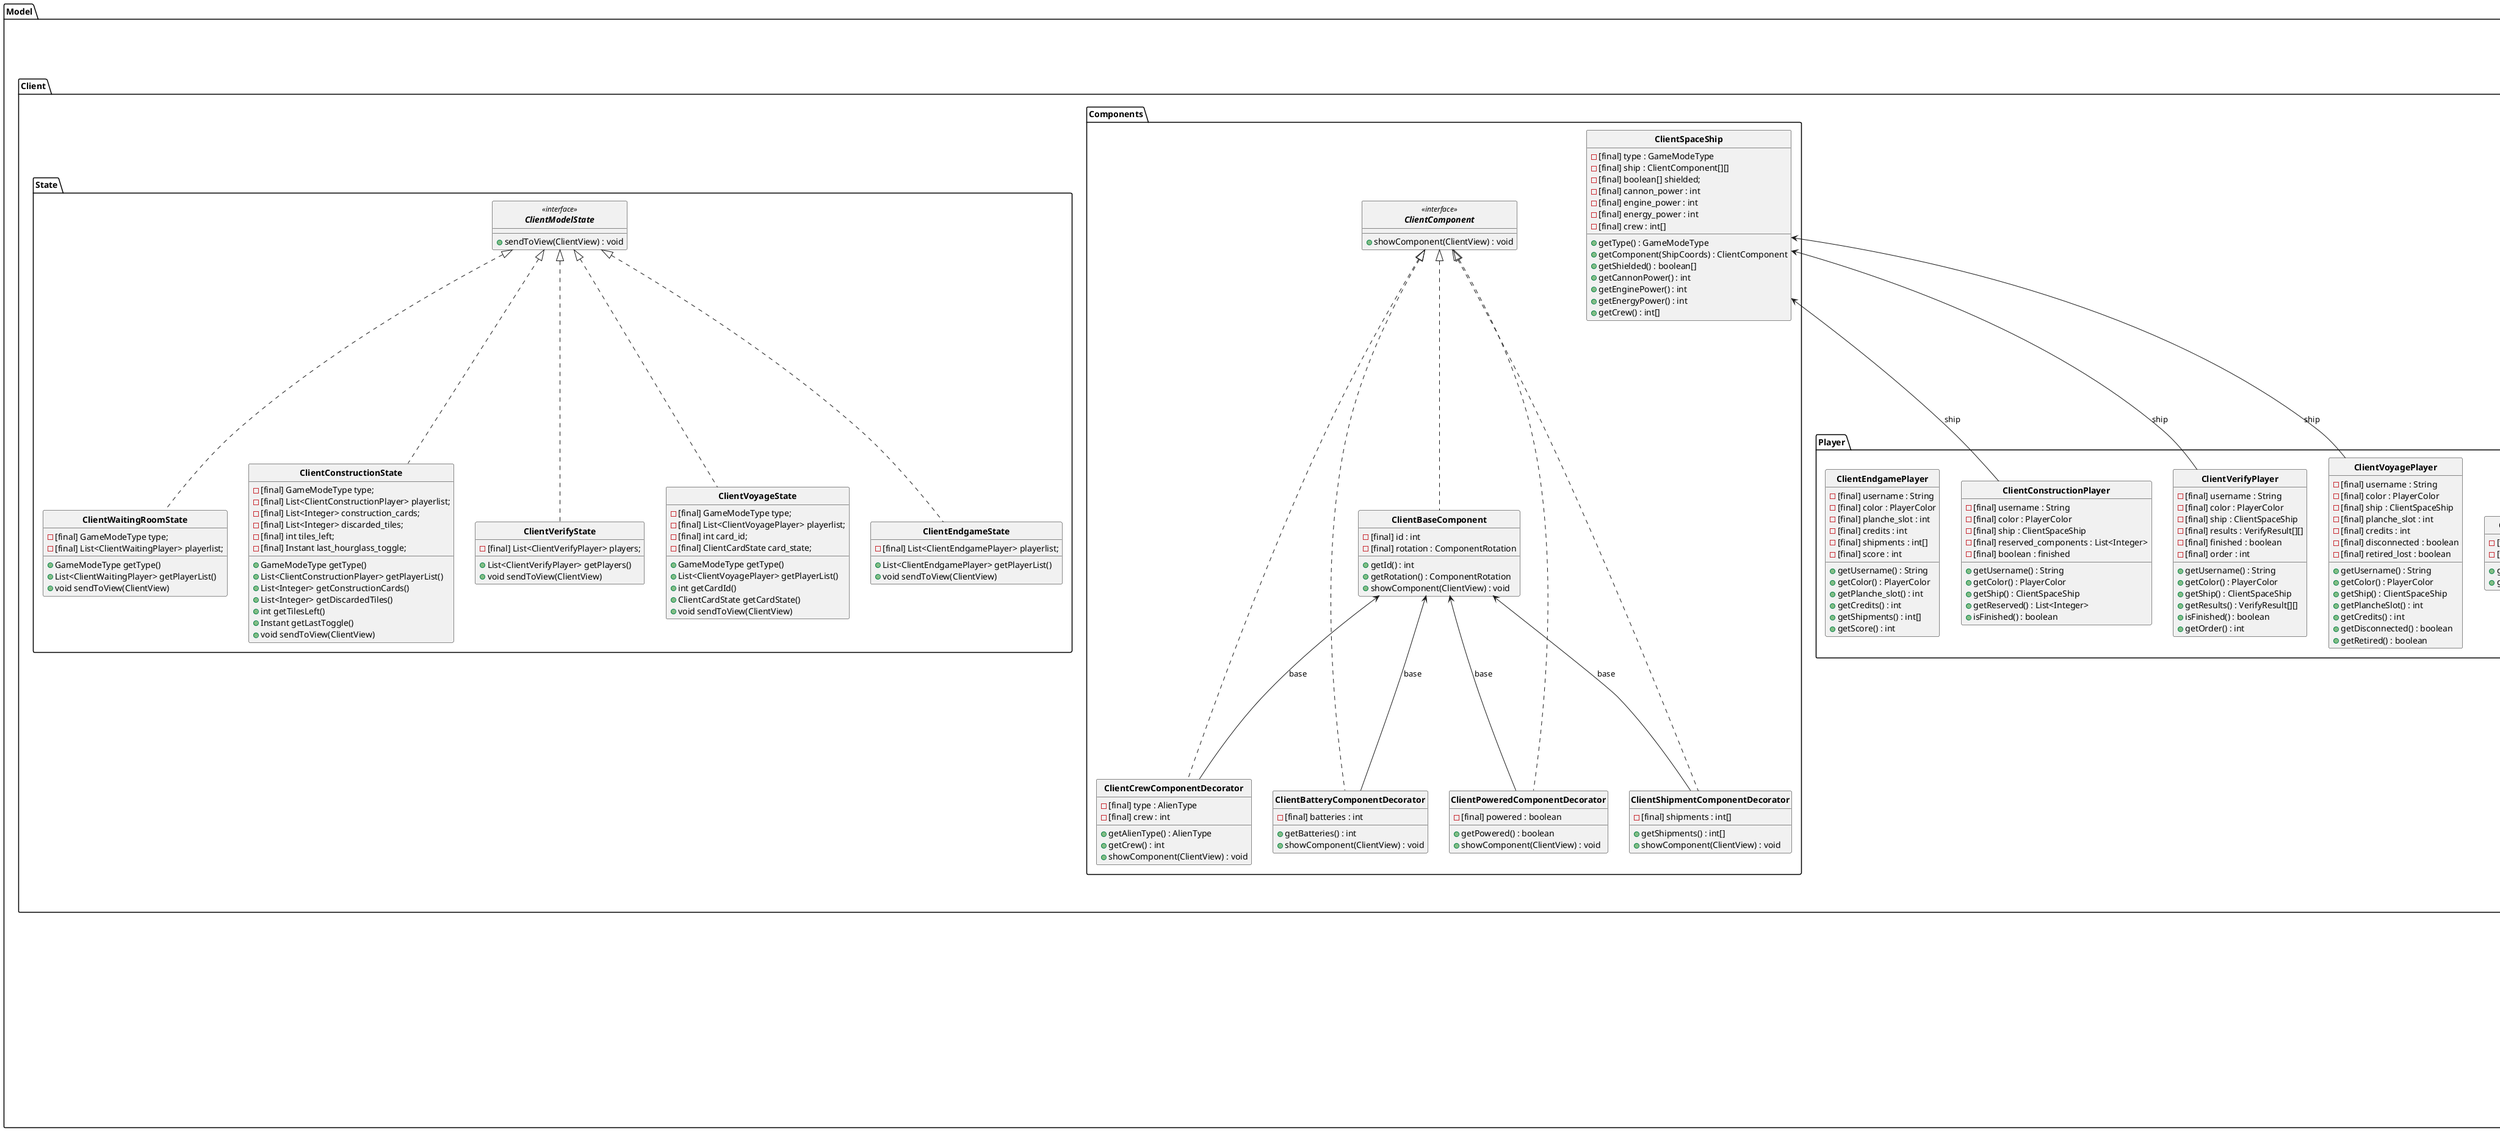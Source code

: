 @startuml controller
hide circle
skinparam classFontStyle bold
skinparam groupInheritance 1
set separator ::
skinparam classAttributeIconSize 12

package Model {

    package Cards {

        package State {

            abstract CardState {
                {field} [protected] state : VoyageState
                {method} + init() : void
                {method} + sendNotify() : void
                {method} + [abstract] validate() : void
                {method} +
                {method} + getNext()
            }

            class AbandonedShipAnnounceState {
                {field} [final] card : AbandonedShipCard
                {field} [final] list : List<Player>
                {field} responded : boolean
                {field} id : int
                {method} +
            }
        }

        package Utils {

            class CombatZoneSection {
                {field} [final] criteria : CombatZoneCriteria
                {field} [final] penalty : CombatZonePenalty
                {field} [final] amount : int
                {method} + getCriteria)() : CombatZoneCriteria
                {method} + getPenalty() : CombatZonePenalty
                {method} + getAmount() : int
            }

            class Planet {
                {field} [final] contains : int[]
                {field} [final] visited : boolean
                {method} + getContains() : int[]
                {method} + visit() : void
                {method} + getVisited() : boolean
            }
            
            class Projectile {
                {field} [final] direction : ProjectileDirection
                {field} [final] dimension : ProjectileDimension
                {field} [final] offset : int
                {method} + getDirection() : ProjectileDirection
                {method} + getDimension() : PrjectileDimension
                {method} + getOffset() : int
            }         

            class ProjectileArray {
                {field} [field] projectiles : List<Projectile>
                {method} + getProjectiles : List<Projectile>
            }
                
        }

        package Visitors {
            
            class ContainsLoaderVisitor {
                {field} [final] cargo : ShipmentType
                {method} + visit(StorageComponent) : void
                
            }
            
            class ContainsRemoveVisitor {
                {field} [final] searching : shipmentType
                {method} + visit(StorageComponent) : void
                {method} + visit(BatteryCompoent) : void
            }

            class CrewRemoveVisitor {
                {field} [final] ship : iSpaceShip
                {method} + visit(CabinComponent) : void
                {method} + visit(AlienLifeSupportComponent) : void
                {method} + visit(StartingCabinComponent) : void
            }

            class LargeMeteorVisitor {
                {field} d : ProjectileDirection
                {field} found_cannon : boolean
                {method} + visit(CannonComponent) : void
            }

        }

        interface iCard <<interface>> {
            {method} getId() : int
            {method} getDays() : int
            {method} getState(VoyageState) : CardState
            {method} getExhausted() : boolean
        }

        iCard^--Card
        abstract Card <<abstract>> {
            {field} id : int
            {field} days : int
            {field} exhausted : boolean
            {method} + getId() : int
            {method} + getDays() : int
            {method} + getExhausted() : boolean
            {method} [protected] exhaust() : void
        }

        Card^--AbandonedShipCard
        class AbandonedShipCard {
            {field} credits_gained : int
            {field} crew_lost : int
            {method} + getState(VoyageState) : CardState
            {method} + getCredits() : int
            {method} + getCrewLost() : int
            {method} + apply(VoyageState, Player, int) : void
        }

        Card^--AbandonedStationCard
        class AbandonedStationCard {
            {field} planet : Planet
            {field} crew : int
            {method} + getState(VoyageState) : CardState
            {method} + getPlanet() : Planet
            {method} + getCrewLost() : int
            {method} + apply(VoyageState, Player, int) : void
        }

        Card^--CombatZoneCard
        class CombatZoneCard {
            {field} sections : List<CombatZoneSection>
            {field} shots : ProjectileArray
            {method} + getState(VoyageState) : C
        }

        Card^--EpidemicCard
        class EpidemicCard {
            {method} + getState(VoyageState) : CardState
            {method} + apply(VoyageState, Player) : void
        }

        Card^--MeteorSwarmCard
        class MeteorSwarmCard {
            {field} meteorites : ProjectileArray
            {method} + getState(VoyageState) : CardState
            {method} + getMeteorites() : ProjectileArray
            {method} + apply(VoyageState, Projectile) : void
        }

        Card^--OpenSpaceCard
        class OpenSpaceCard {
            {method} + getState(VoyageState) : CardState
            {method} + apply(VoyageState, Player) : void
        }

        Card^--PiratesCard
        class PiratesCard {
            {field} [final] shots : ProjectileArray
            {field} [field] credits : int
            {field} [final] min_power : int
            {method} + getState(VoyageState) : CardState
            {method} + getCredits() : int
            {method} + getShots() : ProjectileArray
            {method} + apply(VoyageState, Player) : void
        }

        Card^--PlanetCard
        class PlanetCard {
            {field} [final] planets : List<Planet>
            {field} [final] left : int
            {method} + getState(VoyageState) : CardState
            {method} + getVisited() : List<boolean>
            {method} + getPlanet() : Planet
            {method} + getSize() : int
            {method} + apply(Player, int) : void
        }

        Card^--SlaversCard
        class SlaversCard {
            {field} [final] min_power : int
            {field} [final] crew_penalty : int
            {field} [final] credits : int
            {method} + getState(VoyageState) : CardState
            {method} + getCrewLost() : int
            {method} + getCredits() : int
            {method} + apply(VoyageState, Player) : void
        }

        class SmugglersCard {
            {field} [final] reward : planet
            {field} [final] cargo_taken : int
            {field} [field] min_power : int
            {method} + getState(VoyageState) : CardState
            {method} + getReward() : Planet
            {method} + getCargoPenalty() : int
            {method} + apply(player) : void
        }

        class StardustCard {
            {method} + getState(VoyageState) : CardState
            {method} + apply(VoyageState, Player) : void
        }
    }

    Components::Visitors::iVisitor .. ContainsLoaderVisitor
    Components::Visitors::iVisitor .. ContainsRemoveVisitor
    Components::Visitors::iVisitor .. CrewRemoveVisitor
    Components::Visitors::iVisitor .. LargeMeteorVisitor

    package Board {

        interface iCards <<interface>> {
            TODO
        }

        iCards^--Cards
        class Cards {
            TODO
        }

        interface iCommonBoard <<interface>> {
            TODO
        }

        iCommonBoard^..CommonBoard
        class CommonBoard {
            TODO
        }

        interface iPlanche <<interface>> {
            TODO
        }


        iPlanche^..Planche
        class Planche{
            TODO
        }

    }

    package Components {
        
        package Visitors {

            interface iVisitable <<interface>> {
                {method} + check(iVisitor) : void
            }

            interface iVisitor <<interface>> {
                {method} + visit(CabinComponent) : void
                {method} + visit(EngineComponent) : void
                {method} + visit(AlienLifeSupportComponent) : void
                {method} + visit(CannonComponent) : void
                {method} + visit(StorageComponent) : void
                {method} + visit(BatteryComponent) : void
                {method} + visit(ShieldComponent) : void
                {method} + visit(EmptyComponent) : void
                {method} + visit(StructuralComponent) : void
                {method} + visit(StartingCabinComponent) : void
            }





            iVisitor^..CabinVisitor
            class CabinVisitor {
                {field} type : AlienType
                {method} + getSupportedType() : AlienType
            }

            iVisitor^..EnergyVisitor
            class EnergyVisitor {
                TODO
            }

            iVisitor^..FreeSpaceVisitor
            class FreeSpaceVisitor {
                TODO
            }

            iVisitor^..SpaceShipUpdateVisitor
            class SpaceShipUpdateVisitor {
                TODO
            }
        
        }
        

        interface iBaseComponent <<interface>> {
            TODO
        }

        Visitors::iVisitable ^--BaseComponent
        iBaseComponent^--BaseComponent
        abstract BaseComponent <<abstract>> {
            TODO
        }

        BaseComponent^..AlienLifeSupportComponent
        class AlienLifeSupportComponent{
          
			{field} - type: AlienType
			{method} + check(iVisitor) : void
			{method} + getType() : AlienType
			
			{method} + onCreation(iSpaceShip ship) : void
			{method} + onDelete(iSpaceShip ship) : void
        }

        BaseComponent^..BatteryComponent
        class BatteryComponent {
			{field} - contains : int
			{field} - max : int
			{method} + check(iVisitor) : void
			{method} + putOne() : void
			{method} + takeOne() : void
			{method} + check(iVisitor): void
           
			{method} + onCreation(iSpaceShip ship) : void
			{method} + onDelete(iSpaceShip ship) : void
            

        }

        BaseComponent^..CabinComponent
        class CabinComponent{
			{field} - crew_number : int
			{field} - crew_type : AlienType
		   	{method} + check(iVisitor) : void
			{method} + getCrew() : int
			{method} + getCrewType() : AlienType			
			{method} + setCrew(iSpaceShip, int, AlienType)
			{method} + onCreation(iSpaceShip ship) : void
			{method} + onDelete(iSpaceShip ship) : void
        }

        BaseComponent^..StartingCabinComponent
        class StartingCabinComponent{
            {field} - color : PlayerColor
			{field} - crew_number : int
		   	{method} + check(iVisitor) : void
			{method} + getCrew() : int
			{method} + getCrewType() : AlienType		
			{method} + getColor() : PlayerColor
			{method} + setCrew(iSpaceShip, int, AlienType)
			{method} + onCreation(iSpaceShip ship) : void
			{method} + onDelete(iSpaceShip ship) : void
        }

        BaseComponent^..CannonComponent
        class CannonComponent{			
			{field} - max_power : int
			{field} - powered : boolean
			{field} - powerable : boolean
			{method} + check(iVisitor) : void
			{method} + verify(iSpaceShip ship) : boolean
			{method} + turnOn() : void
			{method} + turnOff() : void
			{method} + getCurrentPower() : int
			{method} + getPower() : int
			{method} + powerable() : boolean		
			{method} + onCreation(iSpaceShip ship) : void
			{method} + onDelete(iSpaceShip ship) : void
        }

        BaseComponent^..EmptyComponent
        class EmptyComponent{
			{method} + check(iVisitor) : void
			{method} + verify(iSpaceShip ship) : boolean
			{method} + getConnectors() : ConnectorType[]
			{method} + onCreation(iSpaceShip ship) : void
			{method} + onDelete(iSpaceShip ship) : void
        }

        BaseComponent^..EngineComponent
        class EngineComponent{
			{field} - max_power : int
			{field} - powered : boolean
			{field} - powerable : boolean
			{method} + check(iVisitor) : void
			{method} + turnOn() : void
			{method} + turnOff() : void
			{method} + getCurrentPower() : int
			{method} + getPower() : int
			{method} + powerable() : boolean		
			{method} + onCreation(iSpaceShip ship) : void
			{method} + onDelete(iSpaceShip ship) : void
        }

        BaseComponent^..ShieldComponent
        class ShieldComponent{
			{field} - powered : boolean
			{method} + check(iVisitor) : void
			{method} + turnOn() : void
			{method} + turnOff() : void
			{method} + getPowered() : boolean
			{method} + powerable() : boolean	
			{method} + onCreation(iSpaceShip ship) : void
			{method} + onDelete(iSpaceShip ship) : void
			{method} + getShield() : ShieldType
		}
        
		BaseComponent^..StorageComponent
        class StorageComponent{
            {field} - [final] shipment : int []
            {field} - [final] type : StorageType
            {field} - currently_full : int
            {method} + putIn(ShipmentType) : void
            {method} + takeOut(ShipmentType) : boolean
            {method} + howMany(ShipmentType) : int
            {method} + getFreeSpaces() : int
            {method} + getSpecial() : boolean
            {method} + getCapacity() : int
            {method} + onCreation(iSpaceShip) : void
			{method} + onDelete(iSpaceShip) : void
            {method} + check(iVisitor) : void
            {method} + getClientComponent() : ClientComponent

        }
        BaseComponent^..StructuralComponent
        class StructuralComponent{
            {method} + onCreation(iSpaceShip) : void
			{method} + onDelete(iSpaceShip) : void
            {method} + check(iVisitor) : void
            {method} + getClientComponent() : ClientComponent
        }

    }

    package Player {
        
        interface iSpaceShip <<interface>> {
            TODO
        }

        iSpaceShip^..SpaceShip
        class SpaceShip {
            TODO
        }

        ShipCoords <-- "1" Components::BaseComponent
        class ShipCoords{
            TODO
        }

    }

    package State {
        
        abstract GameState <<abstract>> {
            {field} # [final] model : ModelInstance 
            {field} # [final] type : GameModeType
            {field} # [final] count : PlayerCount
            {field} # [final] players : List<Player>
            {method} + [abstract] validate(ServerMessage message) : void
            {method} + [abstract] getNext() : GameState 
            {method} + [abstract] getClientState() : ClientModelState 
            {method} + init() : void : void
            {method} + transition() : void : void
            {method} + getCount() : void : PlayerCount
            {method} + getPlayer(PlayerColor) : void : Player
            {method} + getType() : void : GameModeType
            {method} + connect(ClientDescriptor client) : void
            {method} + disconnect(ClientDescriptor client) : void
            {method} + connect(Player) : void
            {method} + disconnect(Player) : void
            {method} + sendContinue(Player) : void
            {method} + putComponent(Player, ShipCoords coords) : void
            {method} + takeComponent(Player) : void
            {method} + takeDiscarded(Player, int id) : void
            {method} + discardComponent(Player, int id) : void
            {method} + toggleHourglass(Player) : void
            {method} + removeComponent(Player, ShipCoords coords) : void
            {method} + setCrewType(Player, ShipCoords coords, AlienType type) : void
            {method} + giveUp(Player) : void
            {method} + CardState getCardState(Player) : void
        }

        GameState ^... WaitingState
        class WaitingState {
            {field} - [final] connected : List<ClientDescriptor>
            {field} - [final] count : PlayerCount
            {method} + validate(ServerMessage message) : void
            {method} + getNext() : GameState 
            {method} + getClientState() : ClientModelState 
            {method} + init() : void : void
            {method} + connect(ClientDescriptor client) : void
            {method} + disconnect(ClientDescriptor client) : void
        }

        GameState ^... ConstructionState
        class ConstructionState {
            {field} - [final] construction_cards : List<Integer> 
            {field} - [final] voyage_deck : iCards 
            {field} - [final] building : List<Player> 
            {field} - [final] finished : List<Player> 
            {field} - [final] hourglass : ConstructionStateHourglass 
            {field} - current_tile : HashMap<Player, iBaseComponent> 
            {field} - hoarded_tile : HashMap<Player, List<iBaseComponent>> 
            {method} + validate(ServerMessage message) : void
            {method} + getNext() : GameState 
            {method} + getClientState() : ClientModelState 
            {method} + init() : void : void
            {method} + connect(Player) : void
            {method} + disconnect(Player) : void
            {method} + sendContinue(Player) : void
            {method} + putComponent(Player, ShipCoords coords) : void
            {method} + takeComponent(Player) : void
            {method} + takeDiscarded(Player, int id) : void
            {method} + discardComponent(Player, int id) : void
            {method} + toggleHourglass(Player) : void
        }

        GameState ^... VerifyState
        class VerifyState {
            {field} - [final] voyage_deck : iCards 
            {field} - [final] to_validate : List<Player>
            {field} - [final] finish_order : List<Player>
            {method} + validate(ServerMessage message) : void
            {method} + getNext() : GameState 
            {method} + getClientState() : ClientModelState 
            {method} + init() : void : void
            {method} + connect(Player) : void
            {method} + disconnect(Player) : void
            {method} + sendContinue(Player) : void
            {method} + removeComponent(Player, ShipCoords coords) : void
            {method} + setCrewType(Player, ShipCoords coords, AlienType type) : void
        }

        GameState ^... VoyageState
        class VoyageState {
            {field} - [final] planche : iPlanche 
            {field} - [final] voyage_deck : iCards 
            {field} - [final] to_give_up : List<Player> 
            {field} - card : iCard 
            {field} - state : CardState state
            {method} + validate(ServerMessage message) : void
            {method} + getNext() : GameState 
            {method} + getClientState() : ClientModelState 
            {method} + init() : void : void
            {method} + connect(Player) : void
            {method} + disconnect(Player) : void
            {method} + giveUp(Player) : void
            {method} + getCardState(Player) : CardState
            {method} + loseGame(Player) : void
            {method} + getAllConnectedPlayers() : List<Player> 
            {method} + etOrder(CardOrder) : List<Player> 
            {method} + findCriteria(CombatZoneCriteria) : Player
            {method} + getPlanche() : iPlanche 
            {method} + setCardState(CardState) : void
        }

        GameState ^... EndscreenState
        class EndscreenState {
            {field} - [final] awaiting : List<Player> 
            {field} - [final] order_arrival : List<Player> 
            {method} + validate(ServerMessage message) : void
            {method} + getNext() : GameState 
            {method} + getClientState() : ClientModelState 
            {method} + init() : void : void
            {method} + sendContinue(Player) : void
            {method} + disconnect(Player) : void
        }
        
    }


    State::GameState "1" <-- ModelInstance:state 
    class ModelInstance {
        {field} - [final] controller : ServerController 
        
        {method} + validate(ServerMessage message) : void
        {method} + startGame(List<Player> players) : void
        {method} + getState() : GameState
        {method} + setState(GameState new_state) : void
        {method} + connect(ClientDescriptor client) : void
        {method} + disconnect(ClientDescriptor client) : void
        {method} + kick(ClientDescriptor client) : void
    }

    package Client {
        
        package Card {
            
            interface ClientCardState <<interface>> {
                {method} + showCardState(ClientView) : void
            }

            ClientCardState ^.. ClientBaseCardState
            class ClientBaseCardState {
                {field} - [final] id : int
                {method} + showCardState(ClientView) : void
            }

            ClientCardState ^.. ClassAwaitConfirmCardStateDecorator
            ClientBaseCardState <-- ClassAwaitConfirmCardStateDecorator:base
            class ClassAwaitConfirmCardStateDecorator {
                {field} - [final] awaiting : List<PlayerColor> 
                {method} + getAwaiting() : List<PlayerColor> 
                {method} + showCardState(ClientView) : void
            }

            ClientCardState ^.. ClientCargoPenaltyCardStateDecorator
            ClientBaseCardState <-- ClientCargoPenaltyCardStateDecorator:base
            class ClientCargoPenaltyCardStateDecorator {
                {field} - [final] turn : PlayerColor 
                {field} - [final] shipments : int[] 
                {method} + getTurn() : PlayerColor 
                {method} + getShipments() : int[] 
                {method} + showCardState(ClientView) : void
            }
            
            ClientCardState ^.. ClientCargoRewardCardStateDecorator
            ClientBaseCardState <-- ClientCargoRewardCardStateDecorator:base
            class ClientCargoRewardCardStateDecorator { 
                {field} - [final] turn : PlayerColor 
                {field} - [final] days_taken : int 
                {field} - [final] shipments : int[] 
                {method} + getTurn() : PlayerColor 
                {method} + getShipments() : int[] 
                {method} + showCardState(ClientView) : void
            } 
            
            ClientCardState ^.. ClientCombatZoneIndexCardStateDecorator
            ClientBaseCardState <-- ClientCombatZoneIndexCardStateDecorator:base
            class ClientCombatZoneIndexCardStateDecorator {
                {field} - [final] index : int 
                {method} + getIndex() : int
                {method} + showCardState(ClientView) : void
            }
            
            ClientCardState ^.. ClientCreditsRewardCardStateDecorator
            ClientBaseCardState <-- ClientCreditsRewardCardStateDecorator:base
            class ClientCreditsRewardCardStateDecorator {
                {field} - [final] turn : PlayerColor 
                {field} - [final] credits : int 
                {field} - [final] days_taken : int 
                {method} + getTurn() : PlayerColor
                {method} + getCredits() : int
                {method} + getDaysTaken() : int 
                {method} + showCardState(ClientView) : void
            }
            
            ClientCardState ^.. ClientCrewPenaltyCardStateDecorator
            ClientBaseCardState <-- ClientCrewPenaltyCardStateDecorator:base
            class ClientCrewPenaltyCardStateDecorator {
                {field} - [final] turn : PlayerColor 
                {field} - [final] days_taken : int 
                {method} + getTurn() : PlayerColor
                {method} + getDaysTaken() : int
                {method} + showCardState(ClientView) : void
            }
            
            ClientCardState ^.. ClientLandingCardStateDecorator
            ClientBaseCardState <-- ClientLandingCardStateDecorator:base
            class ClientLandingCardStateDecorator {
                {field} - [final] turn : PlayerColor 
                {field} - [final] days_taken : int 
                {field} - [final] crew_needed: int 
                {field} - [final] available : List<Boolean>
                {method} + getTurn() : PlayerColor
                {method} + getDaysTaken() : int
                {method} + getCrewNeeded() : int
                {method} + getAvailable() : List<Boolean>
                {method} + showCardState(ClientView) : void
            }
            
            ClientCardState ^.. ClientMeteoriteCardStateDecorator 
            ClientBaseCardState <-- ClientMeteoriteCardStateDecorator :base
            class ClientMeteoriteCardStateDecorator  {
                {field} - [final] meteorite : Projectile
                {method} + getProjectile() : Projectile
                {method} + showCardState(ClientView) : void
            }

            ClientCardState ^.. ClientNewCenterCardStateDecorator
            ClientBaseCardState <-- ClientNewCenterCardStateDecorator:base
            class ClientNewCenterCardStateDecorator {
                {field} - [final] awaiting : List<PlayerColor>
                {method} + getAwaiting() : List<PlayerColor>
                {method} + showCardState(ClientView) : void
            }
            
            ClientCardState ^.. ClientProjectileCardStateDecorator
            ClientBaseCardState <-- ClientProjectileCardStateDecorator:base
            class ClientProjectileCardStateDecorator {
                {field} - [final] shot : Projectile
                {method} + getProjectile() : Projectile
                {method} + showCardState(ClientView) : void
            }
        
        }
        
        package Components {
            
            interface ClientComponent <<interface>> {
                {method} + showComponent(ClientView) : void
            }

            ClientComponent ^.. ClientBaseComponent
            class ClientBaseComponent {
                {field} - [final] id : int
                {field} - [final] rotation : ComponentRotation
                {method} + getId() : int 
                {method} + getRotation() : ComponentRotation 
                {method} + showComponent(ClientView) : void
            }
            
            ClientComponent ^.. ClientBatteryComponentDecorator
            ClientBaseComponent <-- ClientBatteryComponentDecorator:base
            class ClientBatteryComponentDecorator {
                {field} - [final] batteries : int
                {method} + getBatteries() : int
                {method} + showComponent(ClientView) : void
            }

            ClientComponent ^.. ClientCrewComponentDecorator
            ClientBaseComponent <-- ClientCrewComponentDecorator:base
            class ClientCrewComponentDecorator {
                {field} - [final] type : AlienType 
                {field} - [final] crew : int
                {method} + getAlienType() : AlienType
                {method} + getCrew() : int
                {method} + showComponent(ClientView) : void
            }

            ClientComponent ^.. ClientPoweredComponentDecorator 
            ClientBaseComponent <-- ClientPoweredComponentDecorator:base
            class ClientPoweredComponentDecorator {
                {field} - [final] powered : boolean
                {method} + getPowered() : boolean
                {method} + showComponent(ClientView) : void
            }

            ClientComponent ^.. ClientShipmentComponentDecorator
            ClientBaseComponent <-- ClientShipmentComponentDecorator:base
            class ClientShipmentComponentDecorator {
                {field} - [final] shipments : int[]
                {method} + getShipments() : int[]
                {method} + showComponent(ClientView) : void
            }

            class ClientSpaceShip {
                {field} - [final] type : GameModeType 
                {field} - [final] ship : ClientComponent[][] 
                {field} - [final] boolean[] shielded;
                {field} - [final] cannon_power : int
                {field} - [final] engine_power : int
                {field} - [final] energy_power : int
                {field} - [final] crew : int[]
                {method} + getType() : GameModeType
                {method} + getComponent(ShipCoords) : ClientComponent
                {method} + getShielded() : boolean[]
                {method} + getCannonPower() : int
                {method} + getEnginePower() : int
                {method} + getEnergyPower() : int
                {method} + getCrew() : int[]
            }

        }

        package Player {

            class ClientWaitingPlayer {
                {field} - [final] username : String
                {field} - [final] color : PlayerColor
                {method} + getUsername() : String
                {method} + getColor() : PlayerColor
            }
            
            ClientSpaceShip <-- ClientConstructionPlayer:ship
            class ClientConstructionPlayer {
                {field} - [final] username : String
                {field} - [final] color : PlayerColor
                {field} - [final] ship : ClientSpaceShip
                {field} - [final] reserved_components : List<Integer> 
                {field} - [final] boolean : finished
                {method} + getUsername() : String
                {method} + getColor() : PlayerColor
                {method} + getShip() : ClientSpaceShip
                {method} + getReserved() : List<Integer> 
                {method} + isFinished() : boolean
            }

            ClientSpaceShip <-- ClientVerifyPlayer:ship
            class ClientVerifyPlayer {
                {field} - [final] username : String
                {field} - [final] color : PlayerColor
                {field} - [final] ship : ClientSpaceShip
                {field} - [final] results : VerifyResult[][]
                {field} - [final] finished : boolean
                {field} - [final] order : int
                {method} + getUsername() : String
                {method} + getColor() : PlayerColor
                {method} + getShip() : ClientSpaceShip
                {method} + getResults() : VerifyResult[][] 
                {method} + isFinished() : boolean
                {method} + getOrder() : int
            }

            ClientSpaceShip <-- ClientVoyagePlayer:ship
            class ClientVoyagePlayer {
                {field} - [final] username : String
                {field} - [final] color : PlayerColor
                {field} - [final] ship : ClientSpaceShip
                {field} - [final] planche_slot : int
                {field} - [final] credits : int
                {field} - [final] disconnected : boolean
                {field} - [final] retired_lost : boolean
                {method} + getUsername() : String
                {method} + getColor() : PlayerColor
                {method} + getShip() : ClientSpaceShip
                {method} + getPlancheSlot() : int
                {method} + getCredits() : int
                {method} + getDisconnected() : boolean
                {method} + getRetired() : boolean
            }

            class ClientEndgamePlayer {
                {field} - [final] username : String
                {field} - [final] color : PlayerColor
                {field} - [final] planche_slot : int
                {field} - [final] credits : int
                {field} - [final] shipments : int[]
                {field} - [final] score : int
                {method} + getUsername() : String
                {method} + getColor() : PlayerColor
                {method} + getPlanche_slot() : int
                {method} + getCredits() : int
                {method} + getShipments() : int[]
                {method} + getScore() : int
            }

        }

        package State {
            
            interface ClientModelState <<interface>> {
                {method} + sendToView(ClientView) : void
            }

            ClientModelState ^.. ClientWaitingRoomState
            class ClientWaitingRoomState {
                {field} - [final] GameModeType type;
                {field} - [final] List<ClientWaitingPlayer> playerlist;
                {method} + GameModeType getType()
                {method} + List<ClientWaitingPlayer> getPlayerList()
                {method} + void sendToView(ClientView)
            }

            ClientModelState ^.. ClientConstructionState
            class ClientConstructionState {
                {field} - [final] GameModeType type;
                {field} - [final] List<ClientConstructionPlayer> playerlist;
                {field} - [final] List<Integer> construction_cards;
                {field} - [final] List<Integer> discarded_tiles;
                {field} - [final] int tiles_left;
                {field} - [final] Instant last_hourglass_toggle;
                {method} + GameModeType getType()
                {method} + List<ClientConstructionPlayer> getPlayerList()
                {method} + List<Integer> getConstructionCards()
                {method} + List<Integer> getDiscardedTiles()
                {method} + int getTilesLeft()
                {method} + Instant getLastToggle()
                {method} + void sendToView(ClientView)
            }

            ClientModelState ^.. ClientVerifyState
            class ClientVerifyState {
                {field} - [final] List<ClientVerifyPlayer> players;
                {method} + List<ClientVerifyPlayer> getPlayers()
                {method} + void sendToView(ClientView) 
            }

            ClientModelState ^.. ClientVoyageState
            class ClientVoyageState {
                {field} - [final] GameModeType type;
                {field} - [final] List<ClientVoyagePlayer> playerlist;
                {field} - [final] int card_id;
                {field} - [final] ClientCardState card_state;
                {method} + GameModeType getType()
                {method} + List<ClientVoyagePlayer> getPlayerList()
                {method} + int getCardId()
                {method} + ClientCardState getCardState()
                {method} + void sendToView(ClientView)
            }

            ClientModelState ^.. ClientEndgameState
            class ClientEndgameState {
                {field} - [final] List<ClientEndgamePlayer> playerlist;
                {method} + List<ClientEndgamePlayer> getPlayerList()
                {method} + void sendToView(ClientView)
            }

        }

    }
 
}


@enduml

'⠀⠀⠀⠀⠀⠀⠀⠀⠀⠀⢀⣤⣤⡀⠀⠀⠀⠀⠀⠀⠀⠀⠀⠀⠀⠀⠀⠀⣀⣀⡀⠀⠀⠀⠀⠀⠀⠀⠀⠀⠀⠀
'⠀⠀⠀⠀⠀⠀⠀⠀⠀⢀⣾⣿⣿⣿⡀⠀⠀⠀⠀⠀⠀⠀⠀⠀⠀⠀⠀⣼⣿⣿⣿⡄⠀⠀⠀⠀⠀⠀⠀⠀⠀⠀
'⠀⠀⠀⠀⠀⠀⠀⠀⢀⣾⣿⣿⣿⣿⣷⠀⠀⠀⠀⠀⠀⠀⠀⠀⠀⠀⣼⣿⣿⣿⣿⣿⡀⠀⠀⠀⠀⠀⠀⠀⠀⠀
'⠀⠀⠀⠀⠀⠀⠀⠀⣾⣿⣿⣿⣿⣿⣿⣧⠀⠀⠀⠀⠀⠀⠀⠀⠀⢰⣿⣿⣿⣿⣿⣿⣧⠀⠀⠀⠀⠀⠀⠀⠀⠀
'⠀⠀⠀⠀⠀⠀⠀⣼⣿⣿⣿⣿⣿⣿⣿⣿⣇⠀⠀⠀⠀⠀⠀⠀⢀⣿⣿⣿⣿⣿⣿⣿⣿⡆⠀⠀⠀⠀⠀⠀⠀⠀
'⠀⠀⠀⠀⠀⠀⢰⣿⣿⣿⣿⣿⣿⣿⣿⣿⣿⡄⠀⠀⠀⠀⠀⠀⣼⣿⣿⣿⣿⣿⣿⣿⣿⣷⠀⠀⠀⠀⠀⠀⠀⠀
'⠀⠀⠀⠀⠀⢀⣿⣿⣿⣿⣿⣿⣿⣿⣿⣿⣿⣧⠀⠀⠀⠀⠀⢰⣿⣿⣿⣿⣿⣿⣿⣿⣿⣿⡇⠀⠀⠀⠀⠀⠀⠀
'⠀⠀⠀⠀⠀⢸⣿⣿⣿⣿⣿⣿⣿⣿⣿⣿⣿⣿⡄⠀⠀⠀⢀⣾⣿⣿⣿⣿⣿⣿⣿⣿⣿⣿⣇⠀⠀⠀⠀⠀⠀⠀
'⠀⠀⠀⠀⠀⣿⣿⣿⣿⣿⣿⣿⣿⣿⣿⣿⣿⣿⣿⣿⣿⣿⣿⣿⣿⣿⣿⣿⣿⣿⣿⣿⣿⣿⣿⠀⠀⠀⠀⠀⠀⠀
'⠀⠀⠀⠀⢀⣿⣿⣿⣿⣿⣿⣿⣿⣿⣿⣿⣿⣿⣿⣿⣿⣿⣿⣿⣿⣿⣿⣿⣿⣿⣿⣿⣿⣿⣿⠀⠀⠀⠀⠀⠀⠀
'⠀⠀⠀⠀⢸⣿⣿⣿⣿⣿⣿⣿⣿⣿⣿⣿⣿⣿⣿⣿⣿⣿⣿⣿⣿⣿⣿⣿⣿⣿⣿⣿⣿⣿⣿⠀⠀⠀⠀⠀⠀⠀
'⠀⠀⠀⠀⠈⣿⣿⣿⣿⣿⣿⠟⠉⠀⠀⠀⠙⢿⣿⣿⣿⣿⣿⣿⣿⡿⠋⠀⠀⠙⢻⣿⣿⣿⣿⠀⠀⠀⠀⠀⠀⠀
'⠀⠀⠀⠀⠀⣿⣿⣿⣿⣿⠃⠀⠀⠀⠀⣠⣄⠀⢻⣿⣿⣿⣿⣿⡿⠀⣠⣄⠀⠀⠀⢻⣿⣿⣏⠀⠀⠀⠀⠀⠀⠀
'⠀⠀⠀⠀⠀⣾⣿⣿⣿⣿⠀⠀⠀⠀⠰⣿⣿⠀⢸⣿⣿⣿⣿⣿⡇⠀⣿⣿⡇⠀⠀⢸⣿⣿⣿⠀⠀⠀⠀⠀⠀⠀
'⠀⠀⠀⠀⠀⣿⣿⣿⣿⣿⣄⠀⠀⠀⠀⠙⠃⠀⣼⣿⣿⣿⣿⣿⣇⠀⠙⠛⠁⠀⠀⣼⣿⣿⣿⡇⠀⠀⠀⠀⠀⠀
'⠀⠀⠀⠀⠀⣿⣿⣿⣿⣿⣿⣷⣤⣄⣀⣠⣤⣾⣿⣿⣿⣿⣽⣿⣿⣦⣄⣀⣀⣤⣾⣿⣿⣿⣿⠃⠀⠀⢀⣀⠀⠀
'⠰⡶⠶⠶⠶⠿⣿⣿⣿⣿⣿⣿⣿⣿⣿⣿⣿⣿⣿⣿⣿⣿⣿⣿⣿⣿⣿⣿⣿⣿⣿⣿⣿⣿⡟⠛⠉⠉⠙⠛⠋⠀
'⠀⠀⢀⣀⣠⣤⣿⣿⣿⣿⣿⣿⣿⣿⣿⣿⣿⣿⣿⣿⣿⣿⣿⣿⣿⣿⣿⣿⣿⣿⣿⣿⣿⡿⠷⠶⠶⠶⢤⣤⣀⠀
'⠀⠛⠋⠉⠁⠀⣀⣴⡿⢿⣿⣿⣿⣿⣿⣿⣿⣿⣿⣿⣿⣿⣿⣿⣿⣿⣿⣿⣿⣿⣿⣿⣯⣤⣀⡀⠀⠀⠀⠀⠘⠃
'⠀⠀⢀⣤⡶⠟⠉⠁⠀⠀⠉⠛⠿⣿⣿⣿⣿⣿⣿⣿⣿⣿⣿⣿⣿⣿⣿⣿⠿⠟⠉⠀⠀⠀⠉⠙⠳⠶⣄⡀⠀⠀
'⠀⠀⠙⠁⠀⠀⠀⠀⠀⠀⠀⠀⢰⣿⣿⣿⣿⣿⣿⣿⣿⣿⣿⣿⣿⣿⡏⠀⠀⠀⠀⠀⠀⠀⠀⠀⠀⠀⠉⠁⠀⠀
'⠀⠀⠀⠀⠀⠀⠀⠀⠀⠀⠀⢠⣿⣿⣿⣿⣿⣿⣿⣿⣿⣿⣿⣿⣿⣿⣷⠀⠀⠀⠀⠀⠀⠀⠀⠀⠀⠀⠀⠀⠀⠀
'⠀⠀⠀⠀⠀⠀⠀⠀⠀⠀⢀⣾⣿⣿⣿⣿⣿⣿⣿⣿⣿⣿⣿⣿⣿⣿⣿⡀⠀⠀⠀⠀⠀⠀⠀⠀⠀⠀⠀⠀⠀⠀
'⠀⠀⠀⠀⠀⠀⠀⠀⠀⠀⣼⣿⣿⣿⣿⣿⣿⣿⣿⣿⣿⣿⣿⣿⣿⣿⣿⡇⠀⠀⠀⠀⠀⠀⠀⠀⠀⠀⠀⠀⠀⠀
'⠀⠀⠀⠀⠀⠀⠀⠀⠀⣸⣿⣿⣿⣿⣿⣿⣿⣿⣿⣿⣿⣿⣿⣿⣿⣿⣿⣷⠀⠀⠀⠀⠀⠀⠀⠀⠀⠀⠀⠀⠀⠀
'⠀⠀⠀⠀⠀⠀⠀⠀⣴⣿⣿⣿⣿⣿⣿⣿⣿⣿⣿⣿⣿⣿⣿⣿⣿⣿⣿⣿⡆⠀⠀⠀⠀⠀⠀⠀⠀⠀⠀⠀⠀⠀
'⠀⠀⠀⠀⠀⠀⠀⣴⣿⣿⣿⣿⣿⣿⣿⣿⣿⣿⣿⣿⣿⣿⣿⣿⣿⣿⣿⣿⣇⠀⠀⠀⠀⠀⠀⠀⠀⠀⠀⠀⠀⠀
'⠀⠀⠀⠀⠀⠀⣰⣿⣿⣿⣿⣿⣿⣿⣿⣿⣿⣿⣿⣿⣿⣿⣿⣿⣿⣿⣿⣿⣿⡆⠀⠀⠀⠀⠀⠀⠀⠀⠀⠀⠀⠀
'⠀⠀⠀⠀⠀⢰⣿⣿⣿⣿⣿⣿⣿⣿⣿⣿⣿⣿⣿⣿⣿⣿⣿⣿⣿⣿⣿⣿⣿⣷⠀⠀⠀⠀⠀⠀⠀⠀⠀⠀⠀⠀
'⠀⠀⠀⠀⢀⣿⣿⣿⣿⣿⣿⣿⣿⣿⣿⣿⣿⣿⣿⣿⣿⣿⣿⣿⣿⣿⣿⣿⣿⣿⡇⠀⠀⠀⠀⠀⠀⠀⠀⠀⠀⠀
'⠀⠀⠀⠀⣸⣿⣿⣿⣿⣿⣿⣿⣿⣿⣿⣿⣿⣿⣿⣿⣿⣿⣿⣿⣿⣿⣿⣿⣿⣿⣷⠀⠀⠀